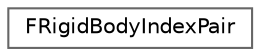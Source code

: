 digraph "Graphical Class Hierarchy"
{
 // INTERACTIVE_SVG=YES
 // LATEX_PDF_SIZE
  bgcolor="transparent";
  edge [fontname=Helvetica,fontsize=10,labelfontname=Helvetica,labelfontsize=10];
  node [fontname=Helvetica,fontsize=10,shape=box,height=0.2,width=0.4];
  rankdir="LR";
  Node0 [id="Node000000",label="FRigidBodyIndexPair",height=0.2,width=0.4,color="grey40", fillcolor="white", style="filled",URL="$da/d55/structFRigidBodyIndexPair.html",tooltip="Endian save storage for a pair of rigid body indices used as a key in the CollisionDisableTable TMap."];
}
